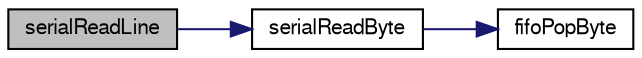 digraph "serialReadLine"
{
  edge [fontname="FreeSans",fontsize="10",labelfontname="FreeSans",labelfontsize="10"];
  node [fontname="FreeSans",fontsize="10",shape=record];
  rankdir="LR";
  Node1 [label="serialReadLine",height=0.2,width=0.4,color="black", fillcolor="grey75", style="filled" fontcolor="black"];
  Node1 -> Node2 [color="midnightblue",fontsize="10",style="solid",fontname="FreeSans"];
  Node2 [label="serialReadByte",height=0.2,width=0.4,color="black", fillcolor="white", style="filled",URL="$group__serial.html#gacd86b76722d76be6d34ad25d841c5e6b",tooltip="returns the first byte from the receive buffer. Blocks if no data is in the buffer."];
  Node2 -> Node3 [color="midnightblue",fontsize="10",style="solid",fontname="FreeSans"];
  Node3 [label="fifoPopByte",height=0.2,width=0.4,color="black", fillcolor="white", style="filled",URL="$group__fifo.html#gacee477e69a1ee6a88b7c97a62867702e",tooltip="reads a byte form a FIFO-buffer (byte is deletet from the buffer)"];
}
